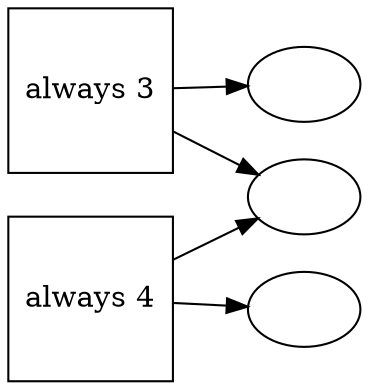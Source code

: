 digraph contradiction {
    graph [rankdir=LR];
    a3 [label="always 3"
       ,shape=square];
    a4 [label="always 4"
       ,shape=square];
    a [label=""];
    b [label=""];
    c [label=""];
    a3 -> a;
    a3 -> b;
    a4 -> b;
    a4 -> c;
}